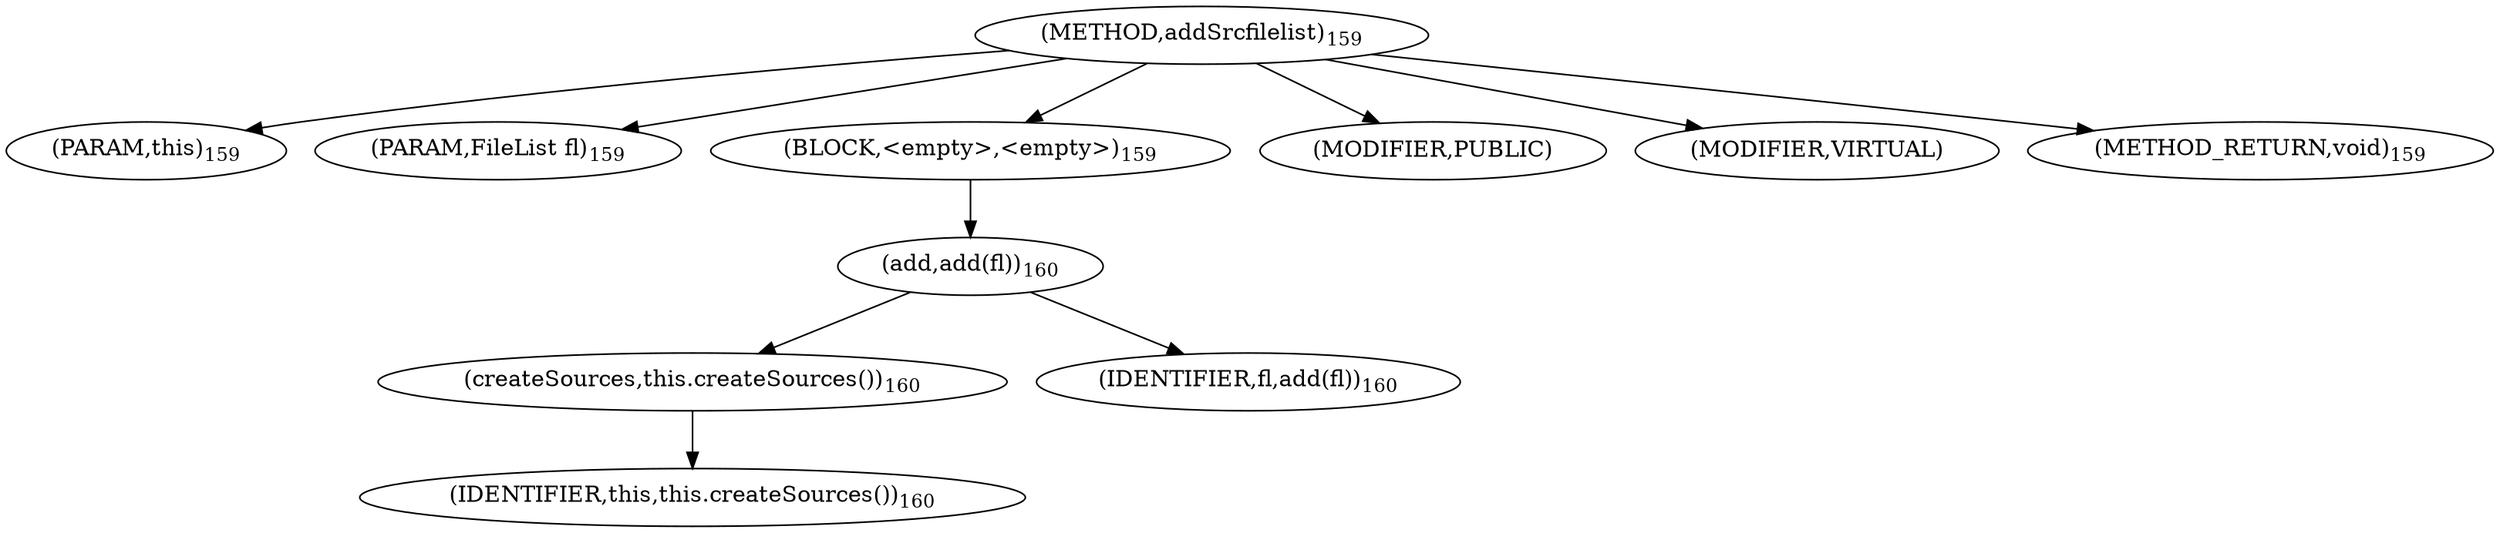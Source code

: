 digraph "addSrcfilelist" {  
"254" [label = <(METHOD,addSrcfilelist)<SUB>159</SUB>> ]
"39" [label = <(PARAM,this)<SUB>159</SUB>> ]
"255" [label = <(PARAM,FileList fl)<SUB>159</SUB>> ]
"256" [label = <(BLOCK,&lt;empty&gt;,&lt;empty&gt;)<SUB>159</SUB>> ]
"257" [label = <(add,add(fl))<SUB>160</SUB>> ]
"258" [label = <(createSources,this.createSources())<SUB>160</SUB>> ]
"38" [label = <(IDENTIFIER,this,this.createSources())<SUB>160</SUB>> ]
"259" [label = <(IDENTIFIER,fl,add(fl))<SUB>160</SUB>> ]
"260" [label = <(MODIFIER,PUBLIC)> ]
"261" [label = <(MODIFIER,VIRTUAL)> ]
"262" [label = <(METHOD_RETURN,void)<SUB>159</SUB>> ]
  "254" -> "39" 
  "254" -> "255" 
  "254" -> "256" 
  "254" -> "260" 
  "254" -> "261" 
  "254" -> "262" 
  "256" -> "257" 
  "257" -> "258" 
  "257" -> "259" 
  "258" -> "38" 
}
